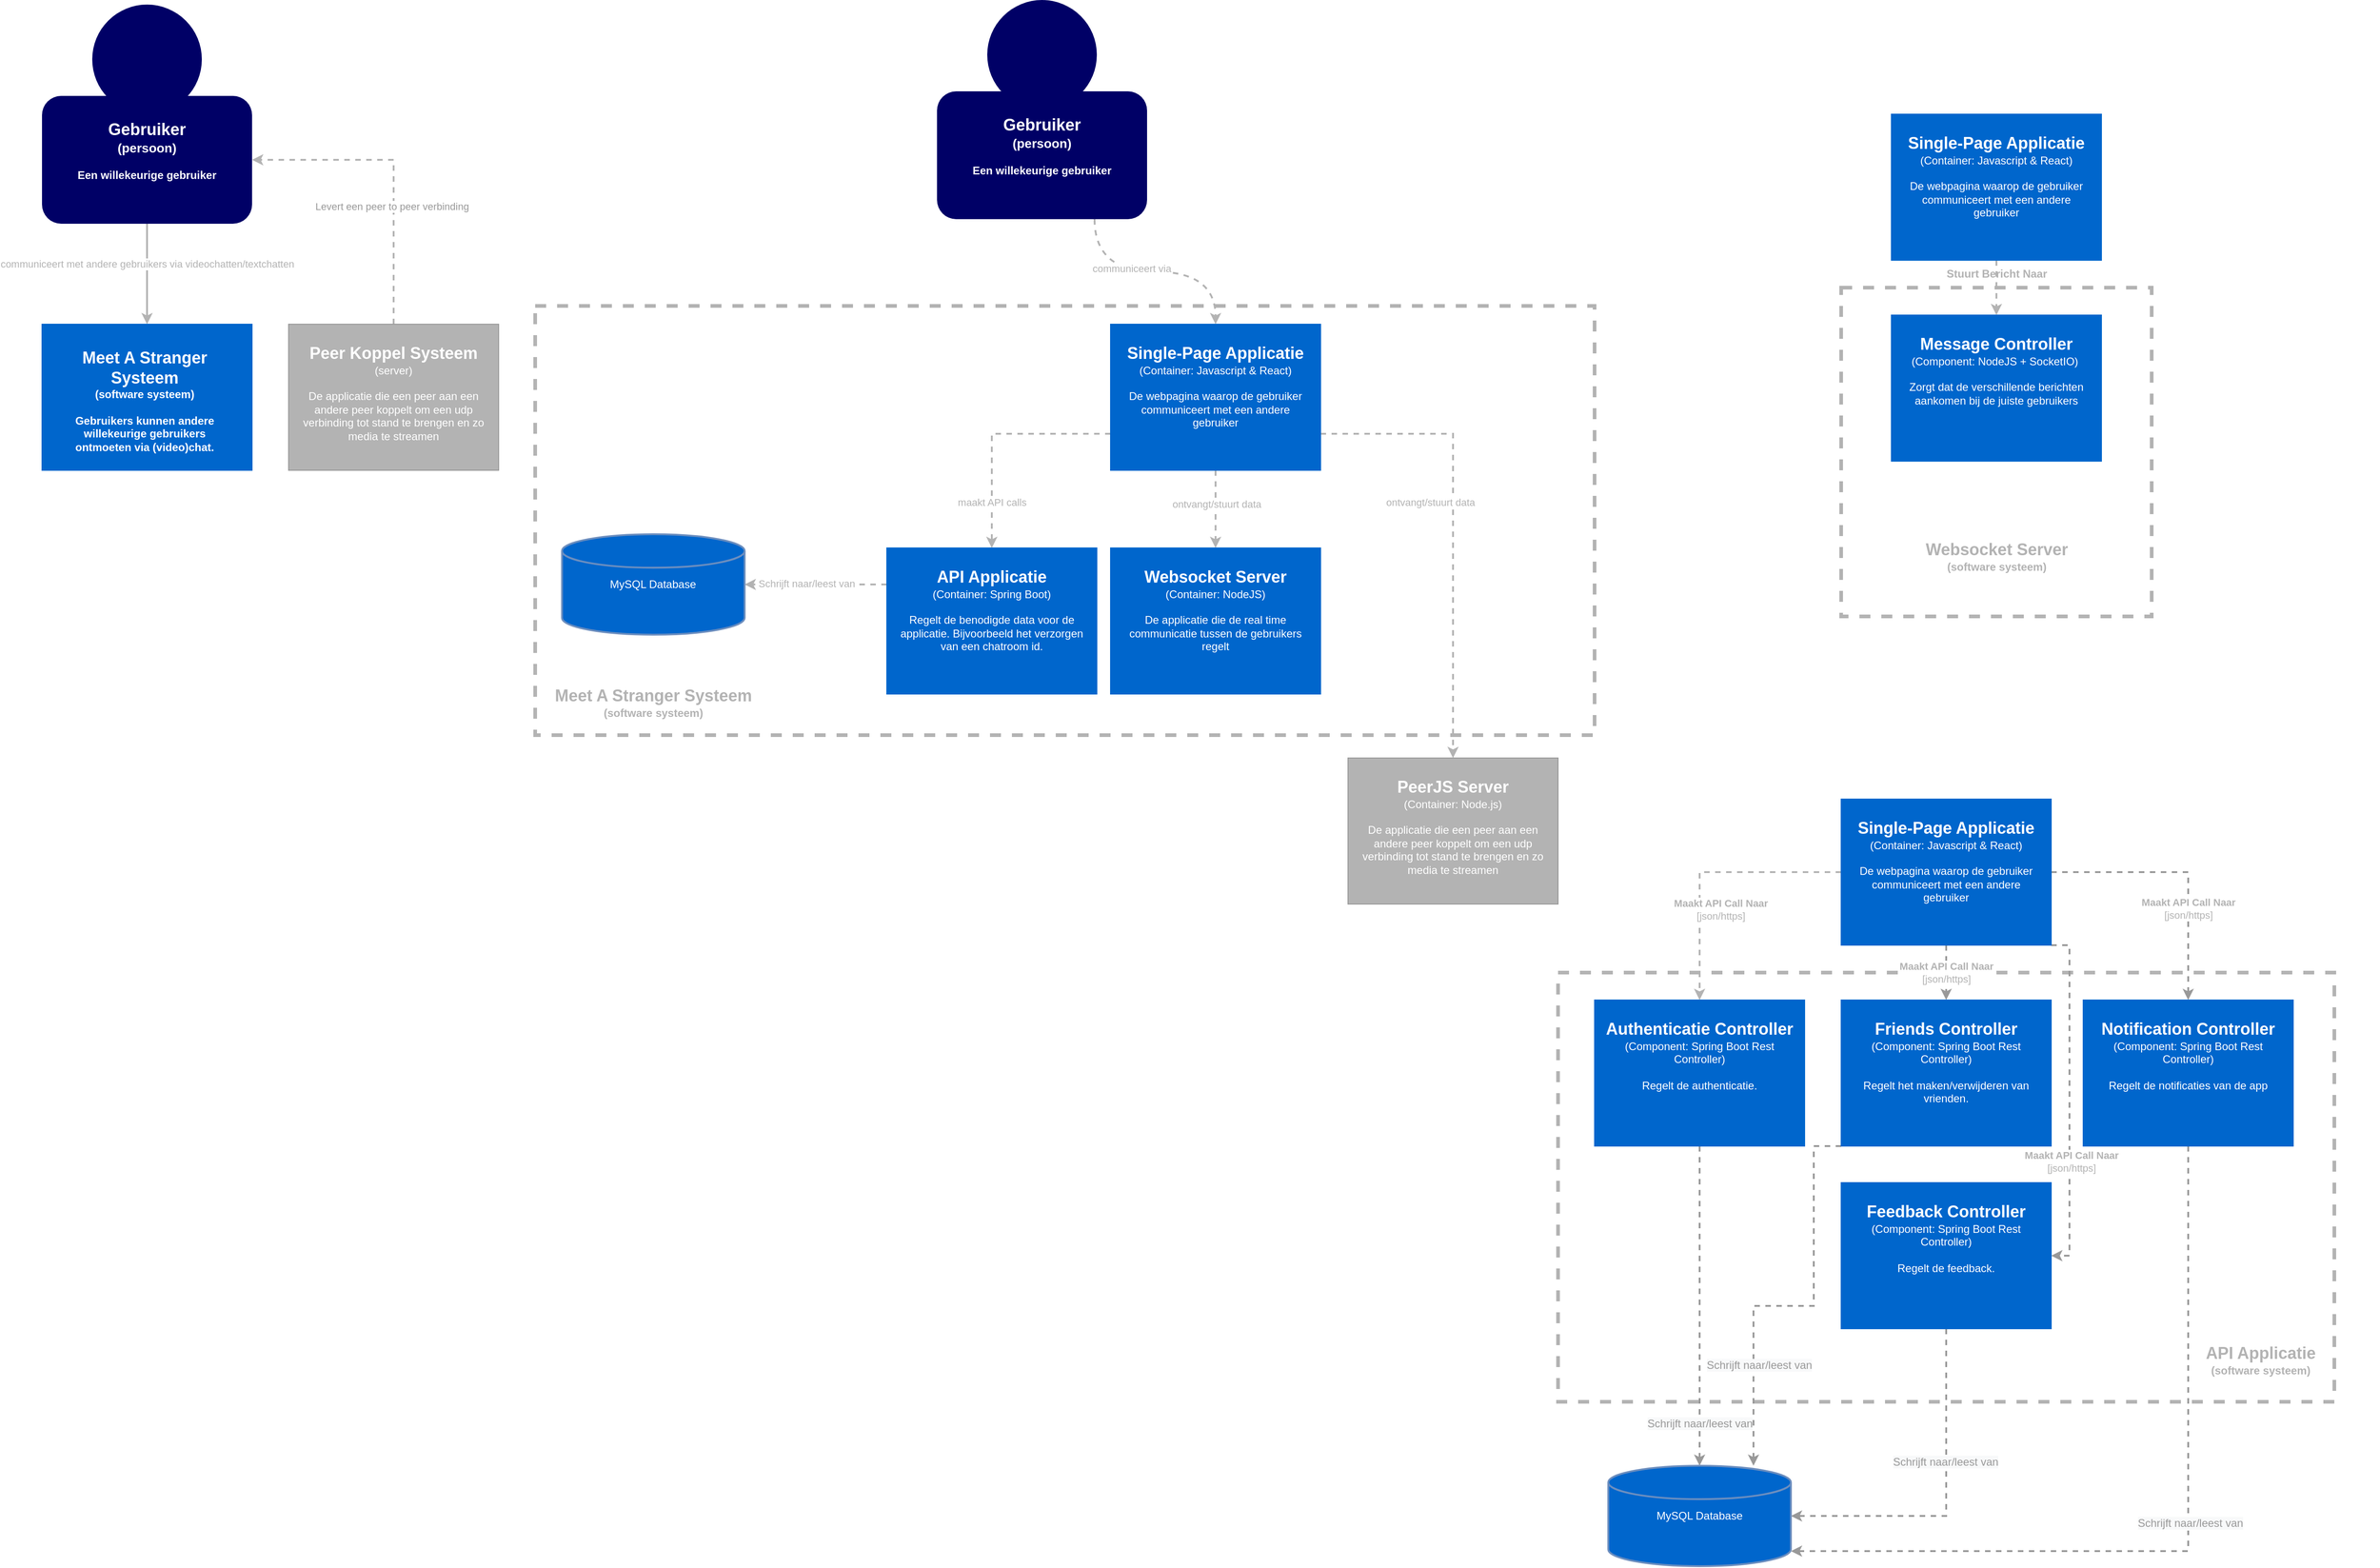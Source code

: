 <mxfile version="14.0.0" type="device"><diagram id="RWOJRX9pu5R6t2MjrqKD" name="Page-1"><mxGraphModel dx="2076" dy="1096" grid="1" gridSize="10" guides="1" tooltips="1" connect="1" arrows="1" fold="1" page="1" pageScale="1" pageWidth="850" pageHeight="1100" math="0" shadow="0"><root><mxCell id="0"/><mxCell id="1" parent="0"/><mxCell id="kkgAf6dHTZpthJEb5mEA-5" style="edgeStyle=orthogonalEdgeStyle;rounded=0;orthogonalLoop=1;jettySize=auto;html=1;exitX=0.5;exitY=1;exitDx=0;exitDy=0;entryX=0.5;entryY=0;entryDx=0;entryDy=0;fontColor=#FFFFFF;strokeColor=#B3B3B3;strokeWidth=2;" parent="1" source="kkgAf6dHTZpthJEb5mEA-1" target="kkgAf6dHTZpthJEb5mEA-4" edge="1"><mxGeometry relative="1" as="geometry"/></mxCell><mxCell id="kkgAf6dHTZpthJEb5mEA-35" value="communiceert met andere gebruikers via videochatten/textchatten" style="edgeLabel;align=center;verticalAlign=middle;resizable=0;points=[];fontColor=#B3B3B3;html=1;" parent="kkgAf6dHTZpthJEb5mEA-5" vertex="1" connectable="0"><mxGeometry x="-0.203" relative="1" as="geometry"><mxPoint as="offset"/></mxGeometry></mxCell><mxCell id="kkgAf6dHTZpthJEb5mEA-1" value="" style="rounded=1;whiteSpace=wrap;html=1;strokeColor=none;fillColor=#000066;" parent="1" vertex="1"><mxGeometry x="170" y="260" width="230" height="140" as="geometry"/></mxCell><mxCell id="kkgAf6dHTZpthJEb5mEA-2" value="" style="ellipse;whiteSpace=wrap;html=1;strokeColor=none;fillColor=#000066;" parent="1" vertex="1"><mxGeometry x="225" y="160" width="120" height="120" as="geometry"/></mxCell><mxCell id="kkgAf6dHTZpthJEb5mEA-3" value="&lt;font&gt;&lt;b&gt;&lt;span style=&quot;font-size: 18px&quot;&gt;Gebruiker&lt;/span&gt;&lt;br&gt;&lt;span style=&quot;font-size: 14px&quot;&gt;(persoon)&lt;br&gt;&lt;/span&gt;&lt;br&gt;Een willekeurige gebruiker&lt;br&gt;&lt;/b&gt;&lt;/font&gt;" style="text;html=1;strokeColor=none;fillColor=none;align=center;verticalAlign=top;whiteSpace=wrap;rounded=0;fontColor=#FFFFFF;" parent="1" vertex="1"><mxGeometry x="186.25" y="280" width="197.5" height="110" as="geometry"/></mxCell><mxCell id="kkgAf6dHTZpthJEb5mEA-4" value="" style="rounded=0;whiteSpace=wrap;html=1;fontColor=#FFFFFF;align=left;fillColor=#0066CC;strokeColor=#0066CC;" parent="1" vertex="1"><mxGeometry x="170" y="510" width="230" height="160" as="geometry"/></mxCell><mxCell id="kkgAf6dHTZpthJEb5mEA-6" value="&lt;b&gt;&lt;font&gt;&lt;span style=&quot;font-size: 18px&quot;&gt;Meet A Stranger Systeem&lt;/span&gt;&lt;br&gt;&lt;font style=&quot;font-size: 12px&quot;&gt;(software systeem)&lt;br&gt;&lt;/font&gt;&lt;br&gt;Gebruikers kunnen andere willekeurige gebruikers ontmoeten via (video)chat.&lt;br&gt;&lt;/font&gt;&lt;/b&gt;" style="text;html=1;strokeColor=none;fillColor=none;align=center;verticalAlign=top;whiteSpace=wrap;rounded=0;fontColor=#FFFFFF;" parent="1" vertex="1"><mxGeometry x="185" y="530" width="195" height="130" as="geometry"/></mxCell><mxCell id="kkgAf6dHTZpthJEb5mEA-34" style="edgeStyle=orthogonalEdgeStyle;curved=1;orthogonalLoop=1;jettySize=auto;html=1;exitX=0.75;exitY=1;exitDx=0;exitDy=0;entryX=0.5;entryY=0;entryDx=0;entryDy=0;dashed=1;strokeColor=#B3B3B3;strokeWidth=2;fontColor=#B3B3B3;" parent="1" source="kkgAf6dHTZpthJEb5mEA-7" target="kkgAf6dHTZpthJEb5mEA-23" edge="1"><mxGeometry relative="1" as="geometry"/></mxCell><mxCell id="kkgAf6dHTZpthJEb5mEA-36" value="communiceert via" style="edgeLabel;html=1;align=center;verticalAlign=middle;resizable=0;points=[];fontColor=#B3B3B3;" parent="kkgAf6dHTZpthJEb5mEA-34" vertex="1" connectable="0"><mxGeometry x="-0.209" y="4" relative="1" as="geometry"><mxPoint as="offset"/></mxGeometry></mxCell><mxCell id="kkgAf6dHTZpthJEb5mEA-7" value="" style="rounded=1;whiteSpace=wrap;html=1;strokeColor=none;fillColor=#000066;" parent="1" vertex="1"><mxGeometry x="1150" y="255" width="230" height="140" as="geometry"/></mxCell><mxCell id="kkgAf6dHTZpthJEb5mEA-8" value="" style="ellipse;whiteSpace=wrap;html=1;strokeColor=none;fillColor=#000066;" parent="1" vertex="1"><mxGeometry x="1205" y="155" width="120" height="120" as="geometry"/></mxCell><mxCell id="kkgAf6dHTZpthJEb5mEA-9" value="&lt;font&gt;&lt;b&gt;&lt;span style=&quot;font-size: 18px&quot;&gt;Gebruiker&lt;/span&gt;&lt;br&gt;&lt;span style=&quot;font-size: 14px&quot;&gt;(persoon)&lt;br&gt;&lt;/span&gt;&lt;br&gt;Een willekeurige gebruiker&lt;br&gt;&lt;/b&gt;&lt;/font&gt;" style="text;html=1;strokeColor=none;fillColor=none;align=center;verticalAlign=top;whiteSpace=wrap;rounded=0;fontColor=#FFFFFF;" parent="1" vertex="1"><mxGeometry x="1166.25" y="275" width="197.5" height="110" as="geometry"/></mxCell><mxCell id="kkgAf6dHTZpthJEb5mEA-10" value="" style="rounded=0;whiteSpace=wrap;html=1;fontColor=#FFFFFF;align=center;fillColor=none;dashed=1;strokeColor=#B3B3B3;strokeWidth=4;" parent="1" vertex="1"><mxGeometry x="710" y="490" width="1160" height="470" as="geometry"/></mxCell><mxCell id="kkgAf6dHTZpthJEb5mEA-29" style="edgeStyle=orthogonalEdgeStyle;rounded=0;orthogonalLoop=1;jettySize=auto;html=1;exitX=0.5;exitY=1;exitDx=0;exitDy=0;entryX=0.5;entryY=0;entryDx=0;entryDy=0;strokeColor=#B3B3B3;strokeWidth=2;fontColor=#B3B3B3;dashed=1;" parent="1" source="kkgAf6dHTZpthJEb5mEA-23" target="kkgAf6dHTZpthJEb5mEA-27" edge="1"><mxGeometry relative="1" as="geometry"/></mxCell><mxCell id="kkgAf6dHTZpthJEb5mEA-30" value="ontvangt/stuurt data" style="edgeLabel;html=1;align=center;verticalAlign=middle;resizable=0;points=[];fontColor=#B3B3B3;" parent="kkgAf6dHTZpthJEb5mEA-29" vertex="1" connectable="0"><mxGeometry x="-0.146" y="1" relative="1" as="geometry"><mxPoint as="offset"/></mxGeometry></mxCell><mxCell id="P9s3n1uNvqgMfO6ipiUo-4" style="edgeStyle=orthogonalEdgeStyle;rounded=0;orthogonalLoop=1;jettySize=auto;html=1;exitX=1;exitY=0.75;exitDx=0;exitDy=0;strokeColor=#B3B3B3;dashed=1;strokeWidth=2;" parent="1" source="kkgAf6dHTZpthJEb5mEA-23" target="P9s3n1uNvqgMfO6ipiUo-2" edge="1"><mxGeometry relative="1" as="geometry"/></mxCell><mxCell id="mylYv20LMfWd_MhLDOVj-4" style="edgeStyle=orthogonalEdgeStyle;rounded=0;orthogonalLoop=1;jettySize=auto;html=1;exitX=0;exitY=0.75;exitDx=0;exitDy=0;entryX=0.5;entryY=0;entryDx=0;entryDy=0;dashed=1;fillColor=#f5f5f5;strokeColor=#B3B3B3;strokeWidth=2;" parent="1" source="kkgAf6dHTZpthJEb5mEA-23" target="mylYv20LMfWd_MhLDOVj-2" edge="1"><mxGeometry relative="1" as="geometry"/></mxCell><mxCell id="mylYv20LMfWd_MhLDOVj-5" value="&lt;font color=&quot;#b3b3b3&quot;&gt;maakt API calls&lt;/font&gt;" style="edgeLabel;html=1;align=center;verticalAlign=middle;resizable=0;points=[];" parent="mylYv20LMfWd_MhLDOVj-4" vertex="1" connectable="0"><mxGeometry x="0.432" relative="1" as="geometry"><mxPoint y="22" as="offset"/></mxGeometry></mxCell><mxCell id="kkgAf6dHTZpthJEb5mEA-23" value="" style="rounded=0;whiteSpace=wrap;html=1;fontColor=#FFFFFF;align=left;fillColor=#0066CC;strokeColor=#0066CC;" parent="1" vertex="1"><mxGeometry x="1340" y="510" width="230" height="160" as="geometry"/></mxCell><mxCell id="kkgAf6dHTZpthJEb5mEA-24" value="&lt;font style=&quot;font-size: 18px&quot;&gt;&lt;b&gt;Single-Page Applicatie&lt;/b&gt;&lt;/font&gt;&lt;br&gt;(Container: Javascript &amp;amp; React)&lt;br&gt;&lt;br&gt;De webpagina waarop de gebruiker communiceert met een andere gebruiker" style="text;html=1;strokeColor=none;fillColor=none;align=center;verticalAlign=top;whiteSpace=wrap;rounded=0;dashed=1;fontColor=#FFFFFF;" parent="1" vertex="1"><mxGeometry x="1350" y="525" width="210" height="130" as="geometry"/></mxCell><mxCell id="kkgAf6dHTZpthJEb5mEA-27" value="" style="rounded=0;whiteSpace=wrap;html=1;fontColor=#FFFFFF;align=left;fillColor=#0066CC;strokeColor=#0066CC;" parent="1" vertex="1"><mxGeometry x="1340" y="755" width="230" height="160" as="geometry"/></mxCell><mxCell id="kkgAf6dHTZpthJEb5mEA-28" value="&lt;font style=&quot;font-size: 18px&quot;&gt;&lt;b&gt;Websocket Server&lt;/b&gt;&lt;/font&gt;&lt;br&gt;(Container: NodeJS)&lt;br&gt;&lt;br&gt;De applicatie die de real time communicatie tussen de gebruikers regelt" style="text;html=1;strokeColor=none;fillColor=none;align=center;verticalAlign=top;whiteSpace=wrap;rounded=0;dashed=1;fontColor=#FFFFFF;" parent="1" vertex="1"><mxGeometry x="1350" y="770" width="210" height="130" as="geometry"/></mxCell><mxCell id="kkgAf6dHTZpthJEb5mEA-31" value="&lt;b&gt;&lt;font&gt;&lt;font color=&quot;#b3b3b3&quot;&gt;&lt;span style=&quot;font-size: 18px&quot;&gt;Meet A Stranger Systeem&lt;/span&gt;&lt;br&gt;&lt;font style=&quot;font-size: 12px&quot;&gt;(software systeem)&lt;/font&gt;&lt;/font&gt;&lt;br&gt;&lt;/font&gt;&lt;/b&gt;" style="text;html=1;strokeColor=none;fillColor=none;align=center;verticalAlign=top;whiteSpace=wrap;rounded=0;fontColor=#FFFFFF;" parent="1" vertex="1"><mxGeometry x="710" y="900" width="258.75" height="60" as="geometry"/></mxCell><mxCell id="P9s3n1uNvqgMfO6ipiUo-2" value="" style="rounded=0;whiteSpace=wrap;html=1;fontColor=#FFFFFF;align=left;fillColor=#B3B3B3;strokeColor=#999999;" parent="1" vertex="1"><mxGeometry x="1600" y="985" width="230" height="160" as="geometry"/></mxCell><mxCell id="P9s3n1uNvqgMfO6ipiUo-3" value="&lt;font style=&quot;font-size: 18px&quot;&gt;&lt;b&gt;PeerJS Server&lt;/b&gt;&lt;/font&gt;&lt;br&gt;(Container: Node.js)&lt;br&gt;&lt;br&gt;De applicatie die een peer aan een andere peer koppelt om een udp verbinding tot stand te brengen en zo media te streamen" style="text;html=1;strokeColor=none;fillColor=none;align=center;verticalAlign=top;whiteSpace=wrap;rounded=0;dashed=1;fontColor=#FFFFFF;" parent="1" vertex="1"><mxGeometry x="1610" y="1000" width="210" height="130" as="geometry"/></mxCell><mxCell id="P9s3n1uNvqgMfO6ipiUo-5" value="ontvangt/stuurt data" style="edgeLabel;html=1;align=center;verticalAlign=middle;resizable=0;points=[];fontColor=#B3B3B3;" parent="1" vertex="1" connectable="0"><mxGeometry x="1690" y="705" as="geometry"/></mxCell><mxCell id="pxqTA7jjT9SjAk_zzoFd-3" style="edgeStyle=orthogonalEdgeStyle;rounded=0;orthogonalLoop=1;jettySize=auto;html=1;exitX=0;exitY=0.25;exitDx=0;exitDy=0;entryX=1;entryY=0.5;entryDx=0;entryDy=0;entryPerimeter=0;dashed=1;strokeColor=#B3B3B3;strokeWidth=2;" edge="1" parent="1" source="mylYv20LMfWd_MhLDOVj-2" target="pxqTA7jjT9SjAk_zzoFd-1"><mxGeometry relative="1" as="geometry"/></mxCell><mxCell id="pxqTA7jjT9SjAk_zzoFd-4" value="Schrijft naar/leest van" style="edgeLabel;html=1;align=center;verticalAlign=middle;resizable=0;points=[];fontColor=#B3B3B3;" vertex="1" connectable="0" parent="pxqTA7jjT9SjAk_zzoFd-3"><mxGeometry x="0.131" y="-1" relative="1" as="geometry"><mxPoint as="offset"/></mxGeometry></mxCell><mxCell id="mylYv20LMfWd_MhLDOVj-2" value="" style="rounded=0;whiteSpace=wrap;html=1;fontColor=#FFFFFF;align=left;fillColor=#0066CC;strokeColor=#0066CC;" parent="1" vertex="1"><mxGeometry x="1095" y="755" width="230" height="160" as="geometry"/></mxCell><mxCell id="mylYv20LMfWd_MhLDOVj-3" value="&lt;font style=&quot;font-size: 18px&quot;&gt;&lt;b&gt;API Applicatie&lt;/b&gt;&lt;/font&gt;&lt;br&gt;(Container: Spring Boot)&lt;br&gt;&lt;br&gt;Regelt de benodigde data voor de applicatie. Bijvoorbeeld het verzorgen van een chatroom id." style="text;html=1;strokeColor=none;fillColor=none;align=center;verticalAlign=top;whiteSpace=wrap;rounded=0;dashed=1;fontColor=#FFFFFF;" parent="1" vertex="1"><mxGeometry x="1105" y="770" width="210" height="130" as="geometry"/></mxCell><mxCell id="2jo4YBJjzKZeD6pR0ija-6" value="" style="rounded=0;whiteSpace=wrap;html=1;fontColor=#FFFFFF;align=center;fillColor=none;dashed=1;strokeColor=#B3B3B3;strokeWidth=4;" parent="1" vertex="1"><mxGeometry x="2140" y="470" width="340" height="360" as="geometry"/></mxCell><mxCell id="2jo4YBJjzKZeD6pR0ija-25" style="edgeStyle=orthogonalEdgeStyle;rounded=0;orthogonalLoop=1;jettySize=auto;html=1;exitX=0.5;exitY=1;exitDx=0;exitDy=0;entryX=0.5;entryY=0;entryDx=0;entryDy=0;dashed=1;strokeColor=#B3B3B3;strokeWidth=2;" parent="1" source="2jo4YBJjzKZeD6pR0ija-12" target="2jo4YBJjzKZeD6pR0ija-14" edge="1"><mxGeometry relative="1" as="geometry"><Array as="points"><mxPoint x="2310" y="460"/><mxPoint x="2310" y="460"/></Array></mxGeometry></mxCell><mxCell id="2jo4YBJjzKZeD6pR0ija-12" value="" style="rounded=0;whiteSpace=wrap;html=1;fontColor=#FFFFFF;align=left;fillColor=#0066CC;strokeColor=#0066CC;" parent="1" vertex="1"><mxGeometry x="2195" y="280" width="230" height="160" as="geometry"/></mxCell><mxCell id="2jo4YBJjzKZeD6pR0ija-13" value="&lt;font style=&quot;font-size: 18px&quot;&gt;&lt;b&gt;Single-Page Applicatie&lt;/b&gt;&lt;/font&gt;&lt;br&gt;(Container: Javascript &amp;amp; React)&lt;br&gt;&lt;br&gt;De webpagina waarop de gebruiker communiceert met een andere gebruiker" style="text;html=1;strokeColor=none;fillColor=none;align=center;verticalAlign=top;whiteSpace=wrap;rounded=0;dashed=1;fontColor=#FFFFFF;" parent="1" vertex="1"><mxGeometry x="2205" y="295" width="210" height="130" as="geometry"/></mxCell><mxCell id="2jo4YBJjzKZeD6pR0ija-14" value="" style="rounded=0;whiteSpace=wrap;html=1;fontColor=#FFFFFF;align=left;fillColor=#0066CC;strokeColor=#0066CC;" parent="1" vertex="1"><mxGeometry x="2195" y="500" width="230" height="160" as="geometry"/></mxCell><mxCell id="2jo4YBJjzKZeD6pR0ija-15" value="&lt;font style=&quot;font-size: 18px&quot;&gt;&lt;b&gt;Message Controller&lt;/b&gt;&lt;/font&gt;&lt;br&gt;(Component: NodeJS + SocketIO)&amp;nbsp;&lt;br&gt;&lt;br&gt;Zorgt dat de verschillende berichten aankomen bij de juiste gebruikers" style="text;html=1;strokeColor=none;fillColor=none;align=center;verticalAlign=top;whiteSpace=wrap;rounded=0;dashed=1;fontColor=#FFFFFF;" parent="1" vertex="1"><mxGeometry x="2205" y="515" width="210" height="130" as="geometry"/></mxCell><mxCell id="2jo4YBJjzKZeD6pR0ija-16" value="&lt;b&gt;&lt;font&gt;&lt;font color=&quot;#b3b3b3&quot;&gt;&lt;span style=&quot;font-size: 18px&quot;&gt;Websocket Server&lt;/span&gt;&lt;br&gt;&lt;font style=&quot;font-size: 12px&quot;&gt;(software systeem)&lt;/font&gt;&lt;/font&gt;&lt;br&gt;&lt;/font&gt;&lt;/b&gt;" style="text;html=1;strokeColor=none;fillColor=none;align=center;verticalAlign=top;whiteSpace=wrap;rounded=0;fontColor=#FFFFFF;" parent="1" vertex="1"><mxGeometry x="2180.63" y="740" width="258.75" height="60" as="geometry"/></mxCell><mxCell id="2jo4YBJjzKZeD6pR0ija-26" value="&lt;font color=&quot;#b3b3b3&quot;&gt;&lt;b&gt;Stuurt Bericht Naar&lt;/b&gt;&lt;br&gt;&lt;/font&gt;" style="text;html=1;align=center;verticalAlign=middle;resizable=0;points=[];autosize=1;" parent="1" vertex="1"><mxGeometry x="2245" y="445" width="130" height="20" as="geometry"/></mxCell><mxCell id="2jo4YBJjzKZeD6pR0ija-30" style="edgeStyle=orthogonalEdgeStyle;rounded=0;orthogonalLoop=1;jettySize=auto;html=1;exitX=0.5;exitY=0;exitDx=0;exitDy=0;entryX=1;entryY=0.5;entryDx=0;entryDy=0;dashed=1;strokeColor=#B3B3B3;strokeWidth=2;" parent="1" source="2jo4YBJjzKZeD6pR0ija-27" target="kkgAf6dHTZpthJEb5mEA-1" edge="1"><mxGeometry relative="1" as="geometry"/></mxCell><mxCell id="2jo4YBJjzKZeD6pR0ija-31" value="Levert een peer to peer verbinding" style="edgeLabel;html=1;align=center;verticalAlign=middle;resizable=0;points=[];fontColor=#999999;" parent="2jo4YBJjzKZeD6pR0ija-30" vertex="1" connectable="0"><mxGeometry x="-0.22" y="2" relative="1" as="geometry"><mxPoint y="1" as="offset"/></mxGeometry></mxCell><mxCell id="2jo4YBJjzKZeD6pR0ija-27" value="" style="rounded=0;whiteSpace=wrap;html=1;align=left;fontColor=#ffffff;fillColor=#B3B3B3;strokeColor=#999999;" parent="1" vertex="1"><mxGeometry x="440" y="510" width="230" height="160" as="geometry"/></mxCell><mxCell id="2jo4YBJjzKZeD6pR0ija-28" value="&lt;font style=&quot;font-size: 18px&quot;&gt;&lt;b&gt;Peer Koppel Systeem&lt;/b&gt;&lt;/font&gt;&lt;br&gt;(server)&lt;br&gt;&lt;br&gt;De applicatie die een peer aan een andere peer koppelt om een udp verbinding tot stand te brengen en zo media te streamen" style="text;html=1;strokeColor=none;fillColor=none;align=center;verticalAlign=top;whiteSpace=wrap;rounded=0;dashed=1;fontColor=#FFFFFF;" parent="1" vertex="1"><mxGeometry x="450" y="525" width="210" height="130" as="geometry"/></mxCell><mxCell id="2jo4YBJjzKZeD6pR0ija-32" value="" style="rounded=0;whiteSpace=wrap;html=1;fontColor=#FFFFFF;align=center;fillColor=none;dashed=1;strokeColor=#B3B3B3;strokeWidth=4;" parent="1" vertex="1"><mxGeometry x="1830" y="1220" width="850" height="470" as="geometry"/></mxCell><mxCell id="2jo4YBJjzKZeD6pR0ija-33" style="edgeStyle=orthogonalEdgeStyle;rounded=0;orthogonalLoop=1;jettySize=auto;html=1;exitX=0;exitY=0.5;exitDx=0;exitDy=0;entryX=0.5;entryY=0;entryDx=0;entryDy=0;strokeColor=#B3B3B3;strokeWidth=2;dashed=1;" parent="1" source="2jo4YBJjzKZeD6pR0ija-36" target="2jo4YBJjzKZeD6pR0ija-41" edge="1"><mxGeometry relative="1" as="geometry"/></mxCell><mxCell id="2jo4YBJjzKZeD6pR0ija-34" value="&lt;font color=&quot;#b3b3b3&quot;&gt;&lt;b&gt;Maakt API Call Naar&lt;/b&gt;&lt;br&gt;[json/https]&lt;/font&gt;" style="edgeLabel;html=1;align=center;verticalAlign=middle;resizable=0;points=[];" parent="2jo4YBJjzKZeD6pR0ija-33" vertex="1" connectable="0"><mxGeometry x="-0.102" y="41" relative="1" as="geometry"><mxPoint as="offset"/></mxGeometry></mxCell><mxCell id="tVxy1h_eGh6TKgm8aMEV-9" style="edgeStyle=orthogonalEdgeStyle;rounded=0;orthogonalLoop=1;jettySize=auto;html=1;exitX=0.5;exitY=1;exitDx=0;exitDy=0;entryX=0.5;entryY=0;entryDx=0;entryDy=0;fontColor=#999999;dashed=1;strokeColor=#999999;strokeWidth=2;" parent="1" source="2jo4YBJjzKZeD6pR0ija-36" target="tVxy1h_eGh6TKgm8aMEV-2" edge="1"><mxGeometry relative="1" as="geometry"/></mxCell><mxCell id="tVxy1h_eGh6TKgm8aMEV-10" style="edgeStyle=orthogonalEdgeStyle;rounded=0;orthogonalLoop=1;jettySize=auto;html=1;exitX=1;exitY=0.5;exitDx=0;exitDy=0;entryX=0.5;entryY=0;entryDx=0;entryDy=0;dashed=1;strokeColor=#999999;strokeWidth=2;fontColor=#999999;" parent="1" source="2jo4YBJjzKZeD6pR0ija-36" target="tVxy1h_eGh6TKgm8aMEV-5" edge="1"><mxGeometry relative="1" as="geometry"/></mxCell><mxCell id="tVxy1h_eGh6TKgm8aMEV-11" style="edgeStyle=orthogonalEdgeStyle;rounded=0;orthogonalLoop=1;jettySize=auto;html=1;exitX=1;exitY=1;exitDx=0;exitDy=0;entryX=1;entryY=0.5;entryDx=0;entryDy=0;dashed=1;strokeColor=#999999;strokeWidth=2;fontColor=#999999;" parent="1" source="2jo4YBJjzKZeD6pR0ija-36" target="tVxy1h_eGh6TKgm8aMEV-7" edge="1"><mxGeometry relative="1" as="geometry"><Array as="points"><mxPoint x="2390" y="1190"/><mxPoint x="2390" y="1530"/></Array></mxGeometry></mxCell><mxCell id="2jo4YBJjzKZeD6pR0ija-36" value="" style="rounded=0;whiteSpace=wrap;html=1;fontColor=#FFFFFF;align=left;fillColor=#0066CC;strokeColor=#0066CC;" parent="1" vertex="1"><mxGeometry x="2140" y="1030" width="230" height="160" as="geometry"/></mxCell><mxCell id="2jo4YBJjzKZeD6pR0ija-37" value="&lt;font style=&quot;font-size: 18px&quot;&gt;&lt;b&gt;Single-Page Applicatie&lt;/b&gt;&lt;/font&gt;&lt;br&gt;(Container: Javascript &amp;amp; React)&lt;br&gt;&lt;br&gt;De webpagina waarop de gebruiker communiceert met een andere gebruiker" style="text;html=1;strokeColor=none;fillColor=none;align=center;verticalAlign=top;whiteSpace=wrap;rounded=0;dashed=1;fontColor=#FFFFFF;" parent="1" vertex="1"><mxGeometry x="2150" y="1045" width="210" height="130" as="geometry"/></mxCell><mxCell id="2jo4YBJjzKZeD6pR0ija-40" value="&lt;b&gt;&lt;font&gt;&lt;font color=&quot;#b3b3b3&quot;&gt;&lt;span style=&quot;font-size: 18px&quot;&gt;API Applicatie&lt;/span&gt;&lt;br&gt;&lt;font style=&quot;font-size: 12px&quot;&gt;(software systeem)&lt;/font&gt;&lt;/font&gt;&lt;br&gt;&lt;/font&gt;&lt;/b&gt;" style="text;html=1;strokeColor=none;fillColor=none;align=center;verticalAlign=top;whiteSpace=wrap;rounded=0;fontColor=#FFFFFF;" parent="1" vertex="1"><mxGeometry x="2470" y="1620" width="258.75" height="60" as="geometry"/></mxCell><mxCell id="tVxy1h_eGh6TKgm8aMEV-16" style="edgeStyle=orthogonalEdgeStyle;rounded=0;orthogonalLoop=1;jettySize=auto;html=1;exitX=0.5;exitY=1;exitDx=0;exitDy=0;entryX=0.5;entryY=0;entryDx=0;entryDy=0;entryPerimeter=0;dashed=1;strokeColor=#999999;strokeWidth=2;fontColor=#999999;" parent="1" source="2jo4YBJjzKZeD6pR0ija-41" target="tVxy1h_eGh6TKgm8aMEV-15" edge="1"><mxGeometry relative="1" as="geometry"/></mxCell><mxCell id="tVxy1h_eGh6TKgm8aMEV-25" value="&lt;span style=&quot;font-size: 12px ; background-color: rgb(248 , 249 , 250)&quot;&gt;Schrijft naar/leest van&lt;/span&gt;" style="edgeLabel;html=1;align=center;verticalAlign=middle;resizable=0;points=[];fontColor=#999999;" parent="tVxy1h_eGh6TKgm8aMEV-16" vertex="1" connectable="0"><mxGeometry x="0.736" relative="1" as="geometry"><mxPoint as="offset"/></mxGeometry></mxCell><mxCell id="2jo4YBJjzKZeD6pR0ija-41" value="" style="rounded=0;whiteSpace=wrap;html=1;fontColor=#FFFFFF;align=left;fillColor=#0066CC;strokeColor=#0066CC;" parent="1" vertex="1"><mxGeometry x="1870" y="1250" width="230" height="160" as="geometry"/></mxCell><mxCell id="2jo4YBJjzKZeD6pR0ija-42" value="&lt;font style=&quot;font-size: 18px&quot;&gt;&lt;b&gt;Authenticatie Controller&lt;/b&gt;&lt;/font&gt;&lt;br&gt;(Component: Spring Boot Rest Controller)&lt;br&gt;&lt;br&gt;Regelt de authenticatie." style="text;html=1;strokeColor=none;fillColor=none;align=center;verticalAlign=top;whiteSpace=wrap;rounded=0;dashed=1;fontColor=#FFFFFF;" parent="1" vertex="1"><mxGeometry x="1880" y="1265" width="210" height="130" as="geometry"/></mxCell><mxCell id="tVxy1h_eGh6TKgm8aMEV-18" style="edgeStyle=orthogonalEdgeStyle;rounded=0;orthogonalLoop=1;jettySize=auto;html=1;exitX=0;exitY=1;exitDx=0;exitDy=0;dashed=1;strokeColor=#999999;strokeWidth=2;fontColor=#999999;" parent="1" source="tVxy1h_eGh6TKgm8aMEV-2" edge="1"><mxGeometry relative="1" as="geometry"><mxPoint x="2044" y="1760" as="targetPoint"/><Array as="points"><mxPoint x="2110" y="1410"/><mxPoint x="2110" y="1585"/><mxPoint x="2044" y="1585"/></Array></mxGeometry></mxCell><mxCell id="tVxy1h_eGh6TKgm8aMEV-26" value="&lt;span style=&quot;font-size: 12px ; background-color: rgb(248 , 249 , 250)&quot;&gt;Schrijft naar/leest van&lt;/span&gt;" style="edgeLabel;html=1;align=center;verticalAlign=middle;resizable=0;points=[];fontColor=#999999;" parent="tVxy1h_eGh6TKgm8aMEV-18" vertex="1" connectable="0"><mxGeometry x="0.525" y="-2" relative="1" as="geometry"><mxPoint x="8" y="-4" as="offset"/></mxGeometry></mxCell><mxCell id="tVxy1h_eGh6TKgm8aMEV-2" value="" style="rounded=0;whiteSpace=wrap;html=1;fontColor=#FFFFFF;align=left;fillColor=#0066CC;strokeColor=#0066CC;" parent="1" vertex="1"><mxGeometry x="2140" y="1250" width="230" height="160" as="geometry"/></mxCell><mxCell id="tVxy1h_eGh6TKgm8aMEV-3" value="&lt;font style=&quot;font-size: 18px&quot;&gt;&lt;b&gt;Friends Controller&lt;/b&gt;&lt;/font&gt;&lt;br&gt;(Component: Spring Boot Rest Controller)&lt;br&gt;&lt;br&gt;Regelt het maken/verwijderen van vrienden." style="text;html=1;strokeColor=none;fillColor=none;align=center;verticalAlign=top;whiteSpace=wrap;rounded=0;dashed=1;fontColor=#FFFFFF;" parent="1" vertex="1"><mxGeometry x="2150" y="1265" width="210" height="130" as="geometry"/></mxCell><mxCell id="tVxy1h_eGh6TKgm8aMEV-19" style="edgeStyle=orthogonalEdgeStyle;rounded=0;orthogonalLoop=1;jettySize=auto;html=1;exitX=0.5;exitY=1;exitDx=0;exitDy=0;entryX=1;entryY=0.85;entryDx=0;entryDy=0;entryPerimeter=0;dashed=1;strokeColor=#999999;strokeWidth=2;fontColor=#999999;" parent="1" source="tVxy1h_eGh6TKgm8aMEV-5" target="tVxy1h_eGh6TKgm8aMEV-15" edge="1"><mxGeometry relative="1" as="geometry"/></mxCell><mxCell id="tVxy1h_eGh6TKgm8aMEV-28" value="&lt;span style=&quot;font-size: 12px ; background-color: rgb(248 , 249 , 250)&quot;&gt;Schrijft naar/leest van&lt;/span&gt;" style="edgeLabel;html=1;align=center;verticalAlign=middle;resizable=0;points=[];fontColor=#999999;" parent="tVxy1h_eGh6TKgm8aMEV-19" vertex="1" connectable="0"><mxGeometry x="-0.06" y="2" relative="1" as="geometry"><mxPoint as="offset"/></mxGeometry></mxCell><mxCell id="tVxy1h_eGh6TKgm8aMEV-5" value="" style="rounded=0;whiteSpace=wrap;html=1;fontColor=#FFFFFF;align=left;fillColor=#0066CC;strokeColor=#0066CC;" parent="1" vertex="1"><mxGeometry x="2405" y="1250" width="230" height="160" as="geometry"/></mxCell><mxCell id="tVxy1h_eGh6TKgm8aMEV-6" value="&lt;font style=&quot;font-size: 18px&quot;&gt;&lt;b&gt;Notification Controller&lt;/b&gt;&lt;/font&gt;&lt;br&gt;(Component: Spring Boot Rest Controller)&lt;br&gt;&lt;br&gt;Regelt de notificaties van de app" style="text;html=1;strokeColor=none;fillColor=none;align=center;verticalAlign=top;whiteSpace=wrap;rounded=0;dashed=1;fontColor=#FFFFFF;" parent="1" vertex="1"><mxGeometry x="2415" y="1265" width="210" height="130" as="geometry"/></mxCell><mxCell id="tVxy1h_eGh6TKgm8aMEV-17" style="edgeStyle=orthogonalEdgeStyle;rounded=0;orthogonalLoop=1;jettySize=auto;html=1;exitX=0.5;exitY=1;exitDx=0;exitDy=0;entryX=1;entryY=0.5;entryDx=0;entryDy=0;entryPerimeter=0;dashed=1;strokeColor=#999999;strokeWidth=2;fontColor=#999999;" parent="1" source="tVxy1h_eGh6TKgm8aMEV-7" target="tVxy1h_eGh6TKgm8aMEV-15" edge="1"><mxGeometry relative="1" as="geometry"/></mxCell><mxCell id="tVxy1h_eGh6TKgm8aMEV-27" value="&lt;span style=&quot;font-size: 12px ; background-color: rgb(248 , 249 , 250)&quot;&gt;Schrijft naar/leest van&lt;/span&gt;" style="edgeLabel;html=1;align=center;verticalAlign=middle;resizable=0;points=[];fontColor=#999999;" parent="tVxy1h_eGh6TKgm8aMEV-17" vertex="1" connectable="0"><mxGeometry x="-0.222" y="-1" relative="1" as="geometry"><mxPoint as="offset"/></mxGeometry></mxCell><mxCell id="tVxy1h_eGh6TKgm8aMEV-7" value="" style="rounded=0;whiteSpace=wrap;html=1;fontColor=#FFFFFF;align=left;fillColor=#0066CC;strokeColor=#0066CC;" parent="1" vertex="1"><mxGeometry x="2140" y="1450" width="230" height="160" as="geometry"/></mxCell><mxCell id="tVxy1h_eGh6TKgm8aMEV-8" value="&lt;font style=&quot;font-size: 18px&quot;&gt;&lt;b&gt;Feedback Controller&lt;/b&gt;&lt;/font&gt;&lt;br&gt;(Component: Spring Boot Rest Controller)&lt;br&gt;&lt;br&gt;Regelt de feedback." style="text;html=1;strokeColor=none;fillColor=none;align=center;verticalAlign=top;whiteSpace=wrap;rounded=0;dashed=1;fontColor=#FFFFFF;" parent="1" vertex="1"><mxGeometry x="2150" y="1465" width="210" height="130" as="geometry"/></mxCell><mxCell id="tVxy1h_eGh6TKgm8aMEV-12" value="&lt;font color=&quot;#b3b3b3&quot;&gt;&lt;b&gt;Maakt API Call Naar&lt;/b&gt;&lt;br&gt;[json/https]&lt;/font&gt;" style="edgeLabel;html=1;align=center;verticalAlign=middle;resizable=0;points=[];" parent="1" vertex="1" connectable="0"><mxGeometry x="2255.003" y="1220.0" as="geometry"/></mxCell><mxCell id="tVxy1h_eGh6TKgm8aMEV-13" value="&lt;font color=&quot;#b3b3b3&quot;&gt;&lt;b&gt;Maakt API Call Naar&lt;/b&gt;&lt;br&gt;[json/https]&lt;/font&gt;" style="edgeLabel;html=1;align=center;verticalAlign=middle;resizable=0;points=[];" parent="1" vertex="1" connectable="0"><mxGeometry x="2520.003" y="1150.0" as="geometry"/></mxCell><mxCell id="tVxy1h_eGh6TKgm8aMEV-14" value="&lt;font color=&quot;#b3b3b3&quot;&gt;&lt;b&gt;Maakt API Call Naar&lt;/b&gt;&lt;br&gt;[json/https]&lt;/font&gt;" style="edgeLabel;html=1;align=center;verticalAlign=middle;resizable=0;points=[];" parent="1" vertex="1" connectable="0"><mxGeometry x="2390.003" y="1430.0" as="geometry"><mxPoint x="2" y="-3" as="offset"/></mxGeometry></mxCell><mxCell id="tVxy1h_eGh6TKgm8aMEV-15" value="&lt;font color=&quot;#ffffff&quot;&gt;MySQL Database&lt;/font&gt;" style="strokeWidth=2;html=1;shape=mxgraph.flowchart.database;whiteSpace=wrap;strokeColor=#6c8ebf;fillColor=#0066CC;" parent="1" vertex="1"><mxGeometry x="1885" y="1760" width="200" height="110" as="geometry"/></mxCell><mxCell id="pxqTA7jjT9SjAk_zzoFd-1" value="&lt;font color=&quot;#ffffff&quot;&gt;MySQL Database&lt;/font&gt;" style="strokeWidth=2;html=1;shape=mxgraph.flowchart.database;whiteSpace=wrap;strokeColor=#6c8ebf;fillColor=#0066CC;" vertex="1" parent="1"><mxGeometry x="739.37" y="740" width="200" height="110" as="geometry"/></mxCell></root></mxGraphModel></diagram></mxfile>